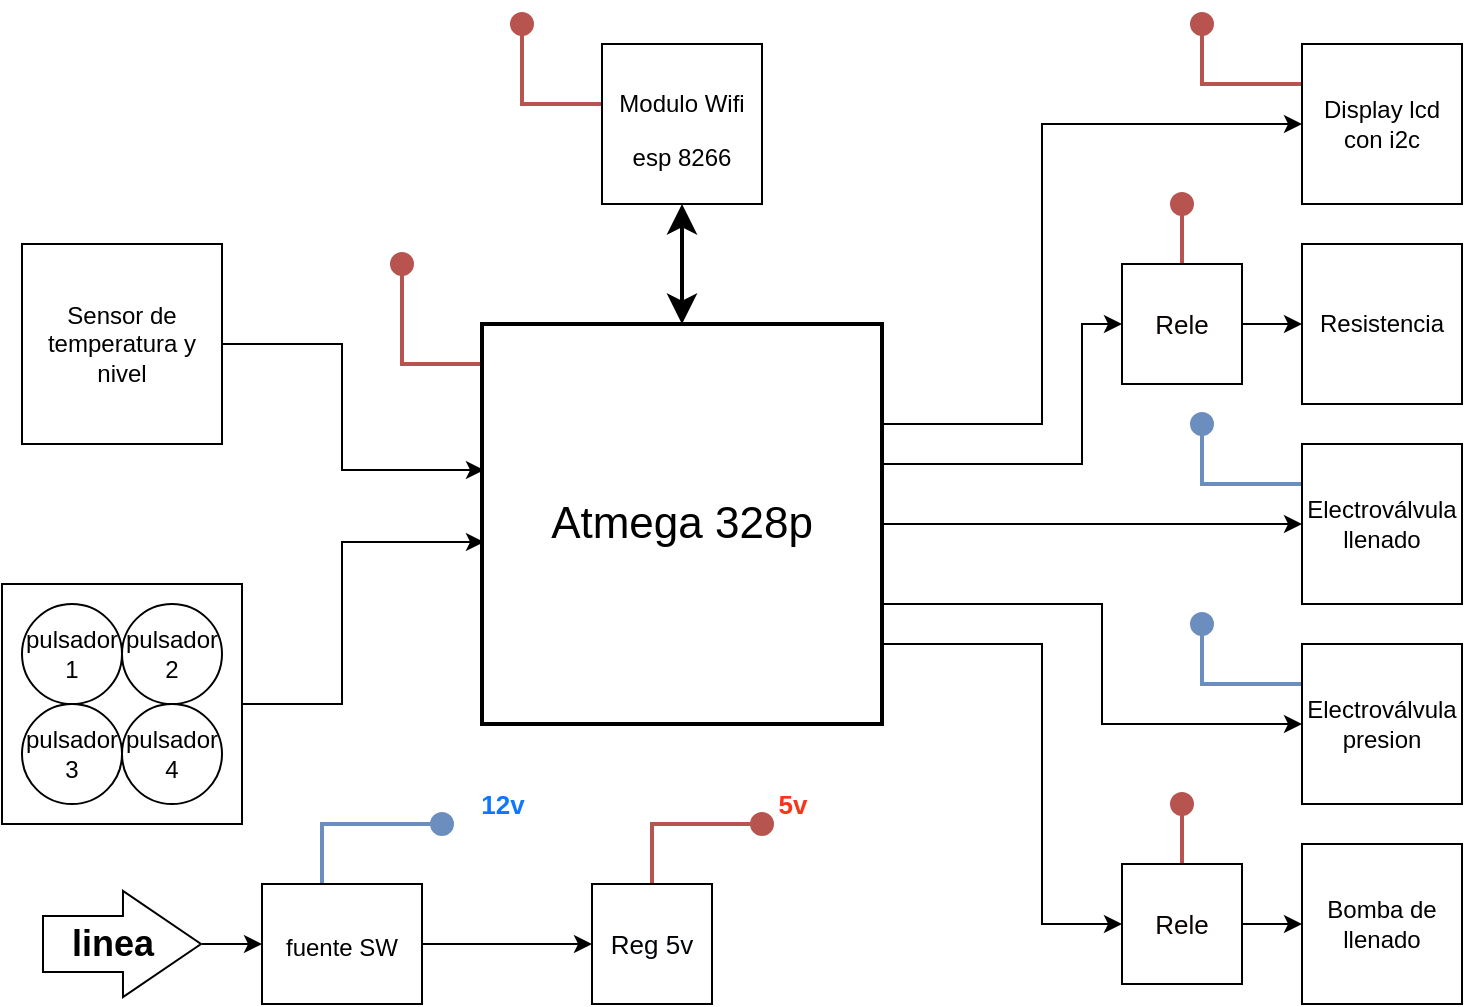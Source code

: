 <mxfile version="17.4.0" type="device"><diagram id="wGeo6fIII5NCbZnoj4-Q" name="Page-1"><mxGraphModel dx="1381" dy="805" grid="1" gridSize="10" guides="1" tooltips="1" connect="1" arrows="1" fold="1" page="1" pageScale="1" pageWidth="850" pageHeight="1100" math="0" shadow="0"><root><mxCell id="0"/><mxCell id="1" parent="0"/><mxCell id="UIgpZxUT3ghNXObMRqSx-16" style="edgeStyle=orthogonalEdgeStyle;rounded=0;orthogonalLoop=1;jettySize=auto;html=1;fontSize=12;startArrow=none;startFill=0;endArrow=classic;endFill=1;entryX=0;entryY=0.5;entryDx=0;entryDy=0;" edge="1" parent="1" source="UIgpZxUT3ghNXObMRqSx-1" target="UIgpZxUT3ghNXObMRqSx-41"><mxGeometry relative="1" as="geometry"><mxPoint x="650" y="350" as="targetPoint"/><Array as="points"><mxPoint x="620" y="420"/><mxPoint x="620" y="350"/></Array></mxGeometry></mxCell><mxCell id="UIgpZxUT3ghNXObMRqSx-18" style="edgeStyle=orthogonalEdgeStyle;rounded=0;orthogonalLoop=1;jettySize=auto;html=1;entryX=0;entryY=0.5;entryDx=0;entryDy=0;fontSize=12;startArrow=none;startFill=0;endArrow=classic;endFill=1;" edge="1" parent="1" source="UIgpZxUT3ghNXObMRqSx-1" target="UIgpZxUT3ghNXObMRqSx-17"><mxGeometry relative="1" as="geometry"><Array as="points"><mxPoint x="730" y="450"/></Array></mxGeometry></mxCell><mxCell id="UIgpZxUT3ghNXObMRqSx-21" style="edgeStyle=orthogonalEdgeStyle;rounded=0;orthogonalLoop=1;jettySize=auto;html=1;entryX=0;entryY=0.5;entryDx=0;entryDy=0;fontSize=12;startArrow=none;startFill=0;endArrow=classic;endFill=1;" edge="1" parent="1" source="UIgpZxUT3ghNXObMRqSx-1" target="UIgpZxUT3ghNXObMRqSx-19"><mxGeometry relative="1" as="geometry"><Array as="points"><mxPoint x="630" y="490"/><mxPoint x="630" y="550"/></Array></mxGeometry></mxCell><mxCell id="UIgpZxUT3ghNXObMRqSx-22" style="edgeStyle=orthogonalEdgeStyle;rounded=0;orthogonalLoop=1;jettySize=auto;html=1;fontSize=12;startArrow=none;startFill=0;endArrow=classic;endFill=1;entryX=0;entryY=0.5;entryDx=0;entryDy=0;" edge="1" parent="1" source="UIgpZxUT3ghNXObMRqSx-1" target="UIgpZxUT3ghNXObMRqSx-39"><mxGeometry relative="1" as="geometry"><mxPoint x="630" y="650" as="targetPoint"/><Array as="points"><mxPoint x="600" y="510"/><mxPoint x="600" y="650"/></Array></mxGeometry></mxCell><mxCell id="UIgpZxUT3ghNXObMRqSx-38" style="edgeStyle=orthogonalEdgeStyle;rounded=0;orthogonalLoop=1;jettySize=auto;html=1;fontSize=13;fontColor=#FC3219;startArrow=none;startFill=0;endArrow=oval;endFill=1;startSize=10;endSize=10;strokeWidth=2;fillColor=#f8cecc;strokeColor=#b85450;" edge="1" parent="1" source="UIgpZxUT3ghNXObMRqSx-1"><mxGeometry relative="1" as="geometry"><mxPoint x="280" y="320" as="targetPoint"/><Array as="points"><mxPoint x="280" y="370"/><mxPoint x="280" y="320"/></Array></mxGeometry></mxCell><mxCell id="UIgpZxUT3ghNXObMRqSx-1" value="&lt;font style=&quot;font-size: 22px&quot;&gt;Atmega 328p&lt;/font&gt;" style="whiteSpace=wrap;html=1;aspect=fixed;strokeColor=#000000;strokeWidth=2;" vertex="1" parent="1"><mxGeometry x="320" y="350" width="200" height="200" as="geometry"/></mxCell><mxCell id="UIgpZxUT3ghNXObMRqSx-3" style="edgeStyle=orthogonalEdgeStyle;rounded=0;orthogonalLoop=1;jettySize=auto;html=1;entryX=0.5;entryY=0;entryDx=0;entryDy=0;fontSize=12;startArrow=classic;startFill=1;endSize=9;startSize=9;sourcePerimeterSpacing=0;strokeWidth=2;" edge="1" parent="1" source="UIgpZxUT3ghNXObMRqSx-2" target="UIgpZxUT3ghNXObMRqSx-1"><mxGeometry relative="1" as="geometry"/></mxCell><mxCell id="UIgpZxUT3ghNXObMRqSx-37" style="edgeStyle=orthogonalEdgeStyle;rounded=0;orthogonalLoop=1;jettySize=auto;html=1;fontSize=13;fontColor=#FC3219;startArrow=none;startFill=0;endArrow=oval;endFill=1;startSize=10;endSize=10;strokeWidth=2;fillColor=#f8cecc;strokeColor=#b85450;" edge="1" parent="1" source="UIgpZxUT3ghNXObMRqSx-2"><mxGeometry relative="1" as="geometry"><mxPoint x="340" y="200" as="targetPoint"/><Array as="points"><mxPoint x="340" y="240"/></Array></mxGeometry></mxCell><mxCell id="UIgpZxUT3ghNXObMRqSx-2" value="&lt;span style=&quot;font-size: 12px&quot;&gt;Modulo Wifi&lt;br&gt;esp 8266&lt;br&gt;&lt;/span&gt;" style="whiteSpace=wrap;html=1;aspect=fixed;fontSize=22;" vertex="1" parent="1"><mxGeometry x="380" y="210" width="80" height="80" as="geometry"/></mxCell><mxCell id="UIgpZxUT3ghNXObMRqSx-5" style="edgeStyle=orthogonalEdgeStyle;rounded=0;orthogonalLoop=1;jettySize=auto;html=1;fontSize=12;startArrow=none;startFill=0;entryX=0.005;entryY=0.365;entryDx=0;entryDy=0;entryPerimeter=0;" edge="1" parent="1" source="UIgpZxUT3ghNXObMRqSx-4" target="UIgpZxUT3ghNXObMRqSx-1"><mxGeometry relative="1" as="geometry"><mxPoint x="320" y="417" as="targetPoint"/><Array as="points"><mxPoint x="250" y="360"/><mxPoint x="250" y="423"/></Array></mxGeometry></mxCell><mxCell id="UIgpZxUT3ghNXObMRqSx-4" value="Sensor de temperatura y nivel" style="whiteSpace=wrap;html=1;aspect=fixed;fontSize=12;" vertex="1" parent="1"><mxGeometry x="90" y="310" width="100" height="100" as="geometry"/></mxCell><mxCell id="UIgpZxUT3ghNXObMRqSx-7" style="edgeStyle=orthogonalEdgeStyle;rounded=0;orthogonalLoop=1;jettySize=auto;html=1;entryX=1;entryY=0.5;entryDx=0;entryDy=0;fontSize=12;startArrow=classic;startFill=1;endArrow=none;endFill=0;exitX=0;exitY=0.5;exitDx=0;exitDy=0;" edge="1" parent="1" source="UIgpZxUT3ghNXObMRqSx-6" target="UIgpZxUT3ghNXObMRqSx-1"><mxGeometry relative="1" as="geometry"><Array as="points"><mxPoint x="600" y="250"/><mxPoint x="600" y="400"/><mxPoint x="520" y="400"/></Array></mxGeometry></mxCell><mxCell id="UIgpZxUT3ghNXObMRqSx-36" style="edgeStyle=orthogonalEdgeStyle;rounded=0;orthogonalLoop=1;jettySize=auto;html=1;fontSize=13;fontColor=#FC3219;startArrow=none;startFill=0;endArrow=oval;endFill=1;startSize=10;endSize=10;strokeWidth=2;fillColor=#f8cecc;strokeColor=#b85450;" edge="1" parent="1" source="UIgpZxUT3ghNXObMRqSx-6"><mxGeometry relative="1" as="geometry"><mxPoint x="680" y="200" as="targetPoint"/><Array as="points"><mxPoint x="680" y="230"/></Array></mxGeometry></mxCell><mxCell id="UIgpZxUT3ghNXObMRqSx-6" value="Display lcd&lt;br&gt;con i2c" style="whiteSpace=wrap;html=1;aspect=fixed;fontSize=12;" vertex="1" parent="1"><mxGeometry x="730" y="210" width="80" height="80" as="geometry"/></mxCell><mxCell id="UIgpZxUT3ghNXObMRqSx-9" value="pulsador&lt;br&gt;1" style="ellipse;whiteSpace=wrap;html=1;aspect=fixed;fontSize=12;" vertex="1" parent="1"><mxGeometry x="90" y="490" width="50" height="50" as="geometry"/></mxCell><mxCell id="UIgpZxUT3ghNXObMRqSx-10" value="&lt;span&gt;pulsador&lt;/span&gt;&lt;br&gt;2" style="ellipse;whiteSpace=wrap;html=1;aspect=fixed;fontSize=12;" vertex="1" parent="1"><mxGeometry x="140" y="490" width="50" height="50" as="geometry"/></mxCell><mxCell id="UIgpZxUT3ghNXObMRqSx-11" value="&lt;span&gt;pulsador&lt;/span&gt;&lt;br&gt;3" style="ellipse;whiteSpace=wrap;html=1;aspect=fixed;fontSize=12;" vertex="1" parent="1"><mxGeometry x="90" y="540" width="50" height="50" as="geometry"/></mxCell><mxCell id="UIgpZxUT3ghNXObMRqSx-12" value="&lt;span&gt;pulsador&lt;/span&gt;&lt;br&gt;4" style="ellipse;whiteSpace=wrap;html=1;aspect=fixed;fontSize=12;" vertex="1" parent="1"><mxGeometry x="140" y="540" width="50" height="50" as="geometry"/></mxCell><mxCell id="UIgpZxUT3ghNXObMRqSx-14" style="edgeStyle=orthogonalEdgeStyle;rounded=0;orthogonalLoop=1;jettySize=auto;html=1;entryX=0.005;entryY=0.545;entryDx=0;entryDy=0;entryPerimeter=0;fontSize=12;startArrow=none;startFill=0;endArrow=classic;endFill=1;" edge="1" parent="1" source="UIgpZxUT3ghNXObMRqSx-13" target="UIgpZxUT3ghNXObMRqSx-1"><mxGeometry relative="1" as="geometry"><Array as="points"><mxPoint x="250" y="540"/><mxPoint x="250" y="459"/></Array></mxGeometry></mxCell><mxCell id="UIgpZxUT3ghNXObMRqSx-13" value="" style="whiteSpace=wrap;html=1;aspect=fixed;fontSize=12;fillColor=none;" vertex="1" parent="1"><mxGeometry x="80" y="480" width="120" height="120" as="geometry"/></mxCell><mxCell id="UIgpZxUT3ghNXObMRqSx-15" value="Resistencia" style="whiteSpace=wrap;html=1;aspect=fixed;fontSize=12;fillColor=default;" vertex="1" parent="1"><mxGeometry x="730" y="310" width="80" height="80" as="geometry"/></mxCell><mxCell id="UIgpZxUT3ghNXObMRqSx-31" style="edgeStyle=orthogonalEdgeStyle;rounded=0;orthogonalLoop=1;jettySize=auto;html=1;fontSize=13;fontColor=#0F77FF;startArrow=none;startFill=0;endArrow=oval;endFill=1;startSize=10;endSize=10;strokeWidth=2;fillColor=#dae8fc;strokeColor=#6c8ebf;" edge="1" parent="1" source="UIgpZxUT3ghNXObMRqSx-17"><mxGeometry relative="1" as="geometry"><mxPoint x="680" y="400" as="targetPoint"/><Array as="points"><mxPoint x="680" y="430"/></Array></mxGeometry></mxCell><mxCell id="UIgpZxUT3ghNXObMRqSx-17" value="Electroválvula&lt;br&gt;llenado" style="whiteSpace=wrap;html=1;aspect=fixed;fontSize=12;fillColor=default;" vertex="1" parent="1"><mxGeometry x="730" y="410" width="80" height="80" as="geometry"/></mxCell><mxCell id="UIgpZxUT3ghNXObMRqSx-30" style="edgeStyle=orthogonalEdgeStyle;rounded=0;orthogonalLoop=1;jettySize=auto;html=1;fontSize=13;fontColor=#0F77FF;startArrow=none;startFill=0;endArrow=oval;endFill=1;startSize=10;endSize=10;strokeWidth=2;fillColor=#dae8fc;strokeColor=#6c8ebf;" edge="1" parent="1" source="UIgpZxUT3ghNXObMRqSx-19"><mxGeometry relative="1" as="geometry"><mxPoint x="680" y="500" as="targetPoint"/><Array as="points"><mxPoint x="680" y="530"/></Array></mxGeometry></mxCell><mxCell id="UIgpZxUT3ghNXObMRqSx-19" value="&lt;span&gt;Electroválvula&lt;/span&gt;&lt;br&gt;presion" style="whiteSpace=wrap;html=1;aspect=fixed;fontSize=12;fillColor=default;" vertex="1" parent="1"><mxGeometry x="730" y="510" width="80" height="80" as="geometry"/></mxCell><mxCell id="UIgpZxUT3ghNXObMRqSx-20" value="Bomba de llenado" style="whiteSpace=wrap;html=1;aspect=fixed;fontSize=12;fillColor=default;" vertex="1" parent="1"><mxGeometry x="730" y="610" width="80" height="80" as="geometry"/></mxCell><mxCell id="UIgpZxUT3ghNXObMRqSx-23" value="r" style="shape=flexArrow;endArrow=classic;html=1;rounded=0;fontSize=12;endWidth=24;endSize=12.67;width=28;" edge="1" parent="1"><mxGeometry width="50" height="50" relative="1" as="geometry"><mxPoint x="100" y="660" as="sourcePoint"/><mxPoint x="180" y="660" as="targetPoint"/><Array as="points"/></mxGeometry></mxCell><mxCell id="UIgpZxUT3ghNXObMRqSx-24" value="&lt;span style=&quot;font-size: 18px&quot;&gt;&lt;b&gt;linea&lt;/b&gt;&lt;/span&gt;" style="edgeLabel;html=1;align=center;verticalAlign=middle;resizable=0;points=[];fontSize=12;" vertex="1" connectable="0" parent="UIgpZxUT3ghNXObMRqSx-23"><mxGeometry x="0.45" y="-1" relative="1" as="geometry"><mxPoint x="-23" y="-1" as="offset"/></mxGeometry></mxCell><mxCell id="UIgpZxUT3ghNXObMRqSx-27" style="edgeStyle=orthogonalEdgeStyle;rounded=0;orthogonalLoop=1;jettySize=auto;html=1;fontSize=12;startArrow=classic;startFill=1;endArrow=none;endFill=0;" edge="1" parent="1" source="UIgpZxUT3ghNXObMRqSx-26"><mxGeometry relative="1" as="geometry"><mxPoint x="180" y="660" as="targetPoint"/></mxGeometry></mxCell><mxCell id="UIgpZxUT3ghNXObMRqSx-28" style="edgeStyle=orthogonalEdgeStyle;rounded=0;orthogonalLoop=1;jettySize=auto;html=1;fontSize=12;startArrow=none;startFill=0;endArrow=oval;endFill=1;fillColor=#dae8fc;strokeColor=#6c8ebf;endSize=10;startSize=10;strokeWidth=2;" edge="1" parent="1"><mxGeometry relative="1" as="geometry"><mxPoint x="300" y="600" as="targetPoint"/><mxPoint x="240" y="630" as="sourcePoint"/><Array as="points"><mxPoint x="240" y="600"/></Array></mxGeometry></mxCell><mxCell id="UIgpZxUT3ghNXObMRqSx-33" style="edgeStyle=orthogonalEdgeStyle;rounded=0;orthogonalLoop=1;jettySize=auto;html=1;fontSize=13;fontColor=#0F77FF;startArrow=none;startFill=0;endArrow=classic;endFill=1;startSize=6;endSize=6;strokeWidth=1;exitX=1;exitY=0.5;exitDx=0;exitDy=0;" edge="1" parent="1" source="UIgpZxUT3ghNXObMRqSx-26" target="UIgpZxUT3ghNXObMRqSx-32"><mxGeometry relative="1" as="geometry"><mxPoint x="280" y="675" as="sourcePoint"/><Array as="points"/></mxGeometry></mxCell><mxCell id="UIgpZxUT3ghNXObMRqSx-26" value="&lt;font style=&quot;font-size: 12px&quot;&gt;fuente SW&lt;/font&gt;" style="rounded=0;whiteSpace=wrap;html=1;fontSize=18;fillColor=default;" vertex="1" parent="1"><mxGeometry x="210" y="630" width="80" height="60" as="geometry"/></mxCell><mxCell id="UIgpZxUT3ghNXObMRqSx-29" value="&lt;font style=&quot;font-size: 13px&quot; color=&quot;#0f77ff&quot;&gt;&lt;b&gt;12v&lt;/b&gt;&lt;/font&gt;" style="text;html=1;align=center;verticalAlign=middle;resizable=0;points=[];autosize=1;fontSize=12;" vertex="1" parent="1"><mxGeometry x="310" y="580" width="40" height="20" as="geometry"/></mxCell><mxCell id="UIgpZxUT3ghNXObMRqSx-34" style="edgeStyle=orthogonalEdgeStyle;rounded=0;orthogonalLoop=1;jettySize=auto;html=1;fontSize=13;fontColor=#01050A;startArrow=none;startFill=0;endArrow=oval;endFill=1;startSize=10;endSize=10;strokeWidth=2;fillColor=#f8cecc;strokeColor=#b85450;" edge="1" parent="1" source="UIgpZxUT3ghNXObMRqSx-32"><mxGeometry relative="1" as="geometry"><mxPoint x="460" y="600" as="targetPoint"/><Array as="points"><mxPoint x="405" y="600"/></Array></mxGeometry></mxCell><mxCell id="UIgpZxUT3ghNXObMRqSx-32" value="&lt;font color=&quot;#01050a&quot;&gt;Reg 5v&lt;/font&gt;" style="whiteSpace=wrap;html=1;aspect=fixed;fontSize=13;fontColor=#0F77FF;fillColor=default;" vertex="1" parent="1"><mxGeometry x="375" y="630" width="60" height="60" as="geometry"/></mxCell><mxCell id="UIgpZxUT3ghNXObMRqSx-35" value="&lt;b&gt;&lt;font color=&quot;#fc3219&quot;&gt;5v&lt;/font&gt;&lt;/b&gt;" style="text;html=1;align=center;verticalAlign=middle;resizable=0;points=[];autosize=1;strokeColor=none;fillColor=none;fontSize=13;fontColor=#01050A;" vertex="1" parent="1"><mxGeometry x="460" y="580" width="30" height="20" as="geometry"/></mxCell><mxCell id="UIgpZxUT3ghNXObMRqSx-40" style="edgeStyle=orthogonalEdgeStyle;rounded=0;orthogonalLoop=1;jettySize=auto;html=1;entryX=0;entryY=0.5;entryDx=0;entryDy=0;fontSize=13;fontColor=#0A0101;startArrow=none;startFill=0;endArrow=classic;endFill=1;startSize=6;endSize=6;strokeWidth=1;" edge="1" parent="1" source="UIgpZxUT3ghNXObMRqSx-39" target="UIgpZxUT3ghNXObMRqSx-20"><mxGeometry relative="1" as="geometry"/></mxCell><mxCell id="UIgpZxUT3ghNXObMRqSx-45" style="edgeStyle=orthogonalEdgeStyle;rounded=0;orthogonalLoop=1;jettySize=auto;html=1;fontSize=13;fontColor=#0A0101;startArrow=none;startFill=0;endArrow=oval;endFill=1;startSize=10;endSize=10;sourcePerimeterSpacing=0;strokeWidth=2;fillColor=#f8cecc;strokeColor=#b85450;" edge="1" parent="1" source="UIgpZxUT3ghNXObMRqSx-39"><mxGeometry relative="1" as="geometry"><mxPoint x="670" y="590" as="targetPoint"/></mxGeometry></mxCell><mxCell id="UIgpZxUT3ghNXObMRqSx-39" value="&lt;font color=&quot;#0a0101&quot;&gt;Rele&lt;/font&gt;" style="whiteSpace=wrap;html=1;aspect=fixed;fontSize=13;fontColor=#FC3219;fillColor=default;" vertex="1" parent="1"><mxGeometry x="640" y="620" width="60" height="60" as="geometry"/></mxCell><mxCell id="UIgpZxUT3ghNXObMRqSx-42" style="edgeStyle=orthogonalEdgeStyle;rounded=0;orthogonalLoop=1;jettySize=auto;html=1;fontSize=13;fontColor=#0A0101;startArrow=none;startFill=0;endArrow=classic;endFill=1;startSize=6;endSize=6;strokeWidth=1;" edge="1" parent="1" source="UIgpZxUT3ghNXObMRqSx-41" target="UIgpZxUT3ghNXObMRqSx-15"><mxGeometry relative="1" as="geometry"/></mxCell><mxCell id="UIgpZxUT3ghNXObMRqSx-44" style="edgeStyle=orthogonalEdgeStyle;rounded=0;orthogonalLoop=1;jettySize=auto;html=1;fontSize=13;fontColor=#0A0101;startArrow=none;startFill=0;endArrow=oval;endFill=1;startSize=10;endSize=10;sourcePerimeterSpacing=0;strokeWidth=2;fillColor=#f8cecc;strokeColor=#b85450;" edge="1" parent="1" source="UIgpZxUT3ghNXObMRqSx-41"><mxGeometry relative="1" as="geometry"><mxPoint x="670" y="290" as="targetPoint"/></mxGeometry></mxCell><mxCell id="UIgpZxUT3ghNXObMRqSx-41" value="&lt;font color=&quot;#0a0101&quot;&gt;Rele&lt;/font&gt;" style="whiteSpace=wrap;html=1;aspect=fixed;fontSize=13;fontColor=#FC3219;fillColor=default;" vertex="1" parent="1"><mxGeometry x="640" y="320" width="60" height="60" as="geometry"/></mxCell></root></mxGraphModel></diagram></mxfile>